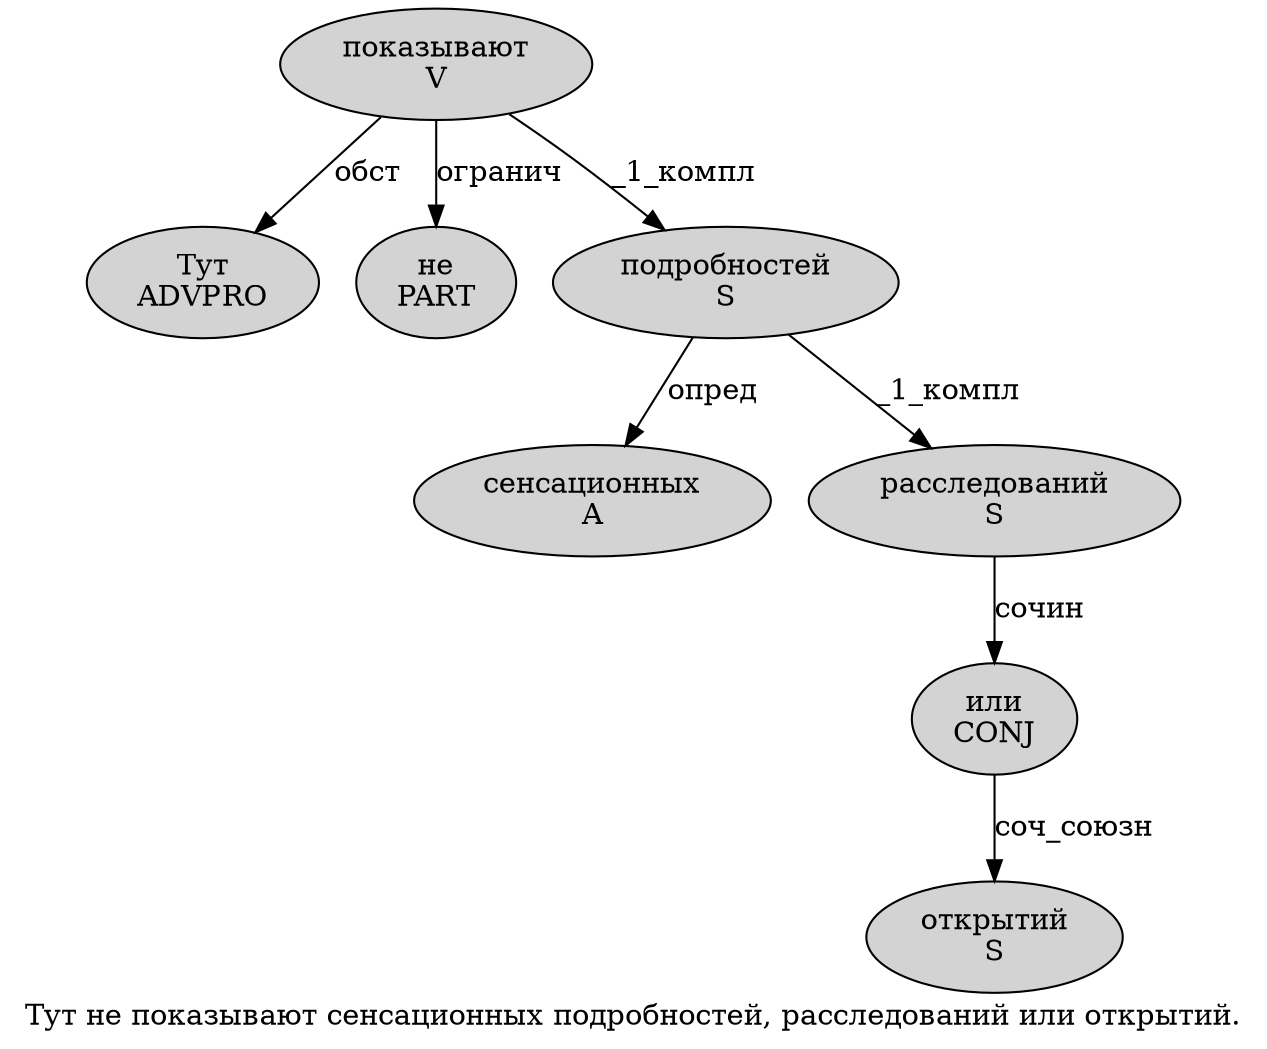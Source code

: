 digraph SENTENCE_1965 {
	graph [label="Тут не показывают сенсационных подробностей, расследований или открытий."]
	node [style=filled]
		0 [label="Тут
ADVPRO" color="" fillcolor=lightgray penwidth=1 shape=ellipse]
		1 [label="не
PART" color="" fillcolor=lightgray penwidth=1 shape=ellipse]
		2 [label="показывают
V" color="" fillcolor=lightgray penwidth=1 shape=ellipse]
		3 [label="сенсационных
A" color="" fillcolor=lightgray penwidth=1 shape=ellipse]
		4 [label="подробностей
S" color="" fillcolor=lightgray penwidth=1 shape=ellipse]
		6 [label="расследований
S" color="" fillcolor=lightgray penwidth=1 shape=ellipse]
		7 [label="или
CONJ" color="" fillcolor=lightgray penwidth=1 shape=ellipse]
		8 [label="открытий
S" color="" fillcolor=lightgray penwidth=1 shape=ellipse]
			2 -> 0 [label="обст"]
			2 -> 1 [label="огранич"]
			2 -> 4 [label="_1_компл"]
			6 -> 7 [label="сочин"]
			4 -> 3 [label="опред"]
			4 -> 6 [label="_1_компл"]
			7 -> 8 [label="соч_союзн"]
}